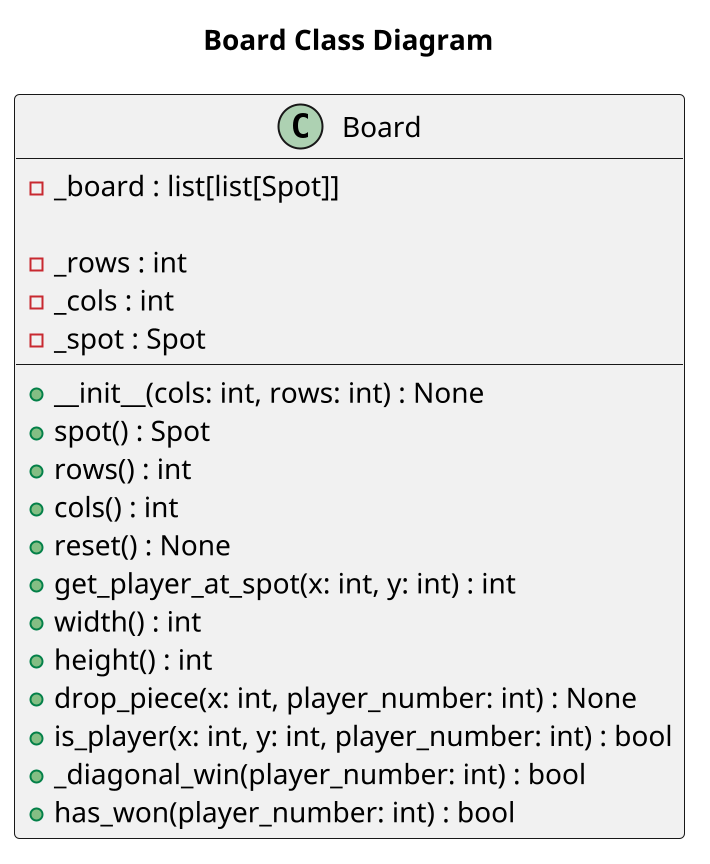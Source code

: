 @startuml
scale 2
title "Board Class Diagram"
class Board {
    -_board : list[list[Spot]]

    +__init__(cols: int, rows: int) : None
    -_rows : int
    -_cols : int
    -_spot : Spot

    +spot() : Spot
    +rows() : int
    +cols() : int
    +reset() : None
    +get_player_at_spot(x: int, y: int) : int
    +width() : int
    +height() : int
    +drop_piece(x: int, player_number: int) : None
    +is_player(x: int, y: int, player_number: int) : bool
    +_diagonal_win(player_number: int) : bool
    +has_won(player_number: int) : bool
}
@enduml